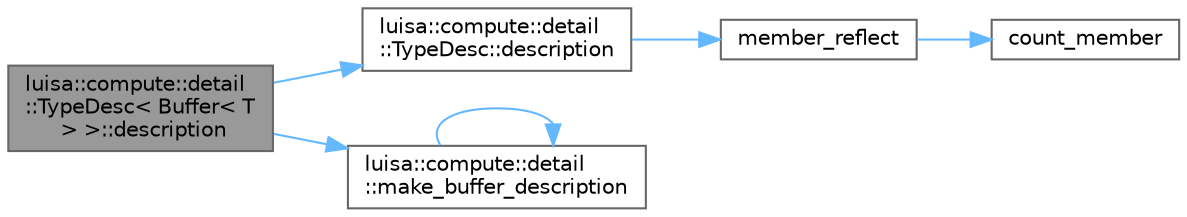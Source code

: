 digraph "luisa::compute::detail::TypeDesc&lt; Buffer&lt; T &gt; &gt;::description"
{
 // LATEX_PDF_SIZE
  bgcolor="transparent";
  edge [fontname=Helvetica,fontsize=10,labelfontname=Helvetica,labelfontsize=10];
  node [fontname=Helvetica,fontsize=10,shape=box,height=0.2,width=0.4];
  rankdir="LR";
  Node1 [id="Node000001",label="luisa::compute::detail\l::TypeDesc\< Buffer\< T\l \> \>::description",height=0.2,width=0.4,color="gray40", fillcolor="grey60", style="filled", fontcolor="black",tooltip=" "];
  Node1 -> Node2 [id="edge1_Node000001_Node000002",color="steelblue1",style="solid",tooltip=" "];
  Node2 [id="Node000002",label="luisa::compute::detail\l::TypeDesc::description",height=0.2,width=0.4,color="grey40", fillcolor="white", style="filled",URL="$structluisa_1_1compute_1_1detail_1_1_type_desc.html#a6575a90ae1a360d40c5124479f597413",tooltip=" "];
  Node2 -> Node3 [id="edge2_Node000002_Node000003",color="steelblue1",style="solid",tooltip=" "];
  Node3 [id="Node000003",label="member_reflect",height=0.2,width=0.4,color="grey40", fillcolor="white", style="filled",URL="$member__reflect_8inl_8h.html#aad8ce483ad1b972dcfbcbdefdcf41d6a",tooltip=" "];
  Node3 -> Node4 [id="edge3_Node000003_Node000004",color="steelblue1",style="solid",tooltip=" "];
  Node4 [id="Node000004",label="count_member",height=0.2,width=0.4,color="grey40", fillcolor="white", style="filled",URL="$member__reflect_8inl_8h.html#ae8c529a3ada4263bcc57433250d09b95",tooltip=" "];
  Node1 -> Node5 [id="edge4_Node000001_Node000005",color="steelblue1",style="solid",tooltip=" "];
  Node5 [id="Node000005",label="luisa::compute::detail\l::make_buffer_description",height=0.2,width=0.4,color="grey40", fillcolor="white", style="filled",URL="$namespaceluisa_1_1compute_1_1detail.html#a484de0f7939c854e814e0b947c54df5b",tooltip=" "];
  Node5 -> Node5 [id="edge5_Node000005_Node000005",color="steelblue1",style="solid",tooltip=" "];
}
